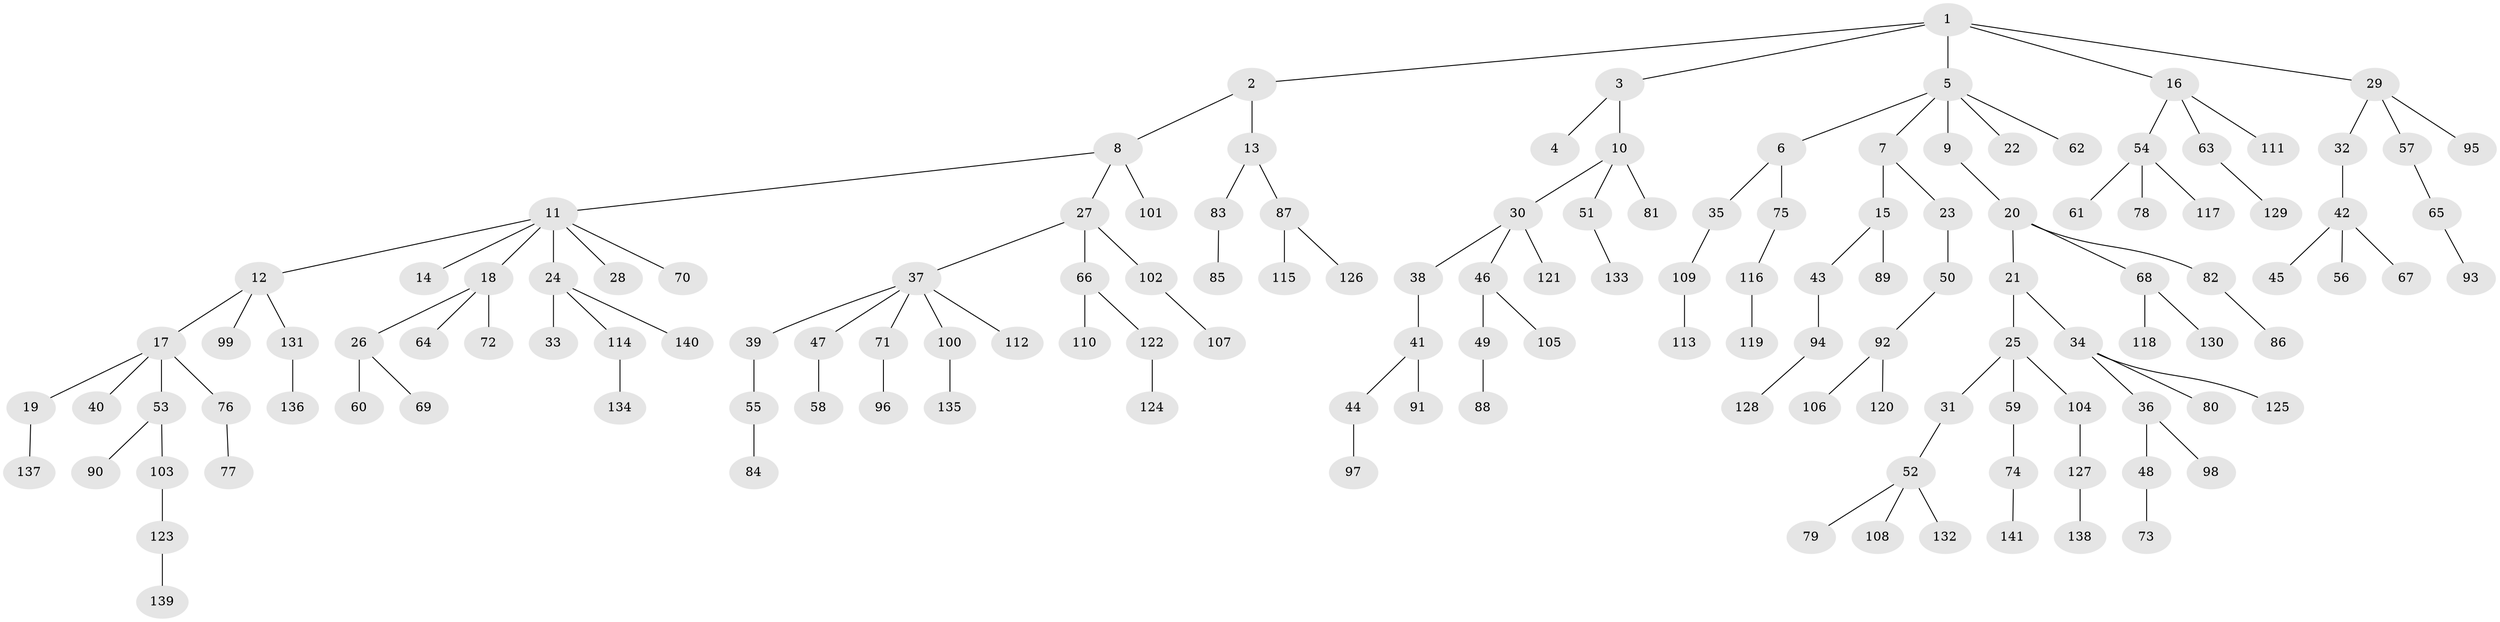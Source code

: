 // Generated by graph-tools (version 1.1) at 2025/36/03/09/25 02:36:55]
// undirected, 141 vertices, 140 edges
graph export_dot {
graph [start="1"]
  node [color=gray90,style=filled];
  1;
  2;
  3;
  4;
  5;
  6;
  7;
  8;
  9;
  10;
  11;
  12;
  13;
  14;
  15;
  16;
  17;
  18;
  19;
  20;
  21;
  22;
  23;
  24;
  25;
  26;
  27;
  28;
  29;
  30;
  31;
  32;
  33;
  34;
  35;
  36;
  37;
  38;
  39;
  40;
  41;
  42;
  43;
  44;
  45;
  46;
  47;
  48;
  49;
  50;
  51;
  52;
  53;
  54;
  55;
  56;
  57;
  58;
  59;
  60;
  61;
  62;
  63;
  64;
  65;
  66;
  67;
  68;
  69;
  70;
  71;
  72;
  73;
  74;
  75;
  76;
  77;
  78;
  79;
  80;
  81;
  82;
  83;
  84;
  85;
  86;
  87;
  88;
  89;
  90;
  91;
  92;
  93;
  94;
  95;
  96;
  97;
  98;
  99;
  100;
  101;
  102;
  103;
  104;
  105;
  106;
  107;
  108;
  109;
  110;
  111;
  112;
  113;
  114;
  115;
  116;
  117;
  118;
  119;
  120;
  121;
  122;
  123;
  124;
  125;
  126;
  127;
  128;
  129;
  130;
  131;
  132;
  133;
  134;
  135;
  136;
  137;
  138;
  139;
  140;
  141;
  1 -- 2;
  1 -- 3;
  1 -- 5;
  1 -- 16;
  1 -- 29;
  2 -- 8;
  2 -- 13;
  3 -- 4;
  3 -- 10;
  5 -- 6;
  5 -- 7;
  5 -- 9;
  5 -- 22;
  5 -- 62;
  6 -- 35;
  6 -- 75;
  7 -- 15;
  7 -- 23;
  8 -- 11;
  8 -- 27;
  8 -- 101;
  9 -- 20;
  10 -- 30;
  10 -- 51;
  10 -- 81;
  11 -- 12;
  11 -- 14;
  11 -- 18;
  11 -- 24;
  11 -- 28;
  11 -- 70;
  12 -- 17;
  12 -- 99;
  12 -- 131;
  13 -- 83;
  13 -- 87;
  15 -- 43;
  15 -- 89;
  16 -- 54;
  16 -- 63;
  16 -- 111;
  17 -- 19;
  17 -- 40;
  17 -- 53;
  17 -- 76;
  18 -- 26;
  18 -- 64;
  18 -- 72;
  19 -- 137;
  20 -- 21;
  20 -- 68;
  20 -- 82;
  21 -- 25;
  21 -- 34;
  23 -- 50;
  24 -- 33;
  24 -- 114;
  24 -- 140;
  25 -- 31;
  25 -- 59;
  25 -- 104;
  26 -- 60;
  26 -- 69;
  27 -- 37;
  27 -- 66;
  27 -- 102;
  29 -- 32;
  29 -- 57;
  29 -- 95;
  30 -- 38;
  30 -- 46;
  30 -- 121;
  31 -- 52;
  32 -- 42;
  34 -- 36;
  34 -- 80;
  34 -- 125;
  35 -- 109;
  36 -- 48;
  36 -- 98;
  37 -- 39;
  37 -- 47;
  37 -- 71;
  37 -- 100;
  37 -- 112;
  38 -- 41;
  39 -- 55;
  41 -- 44;
  41 -- 91;
  42 -- 45;
  42 -- 56;
  42 -- 67;
  43 -- 94;
  44 -- 97;
  46 -- 49;
  46 -- 105;
  47 -- 58;
  48 -- 73;
  49 -- 88;
  50 -- 92;
  51 -- 133;
  52 -- 79;
  52 -- 108;
  52 -- 132;
  53 -- 90;
  53 -- 103;
  54 -- 61;
  54 -- 78;
  54 -- 117;
  55 -- 84;
  57 -- 65;
  59 -- 74;
  63 -- 129;
  65 -- 93;
  66 -- 110;
  66 -- 122;
  68 -- 118;
  68 -- 130;
  71 -- 96;
  74 -- 141;
  75 -- 116;
  76 -- 77;
  82 -- 86;
  83 -- 85;
  87 -- 115;
  87 -- 126;
  92 -- 106;
  92 -- 120;
  94 -- 128;
  100 -- 135;
  102 -- 107;
  103 -- 123;
  104 -- 127;
  109 -- 113;
  114 -- 134;
  116 -- 119;
  122 -- 124;
  123 -- 139;
  127 -- 138;
  131 -- 136;
}
